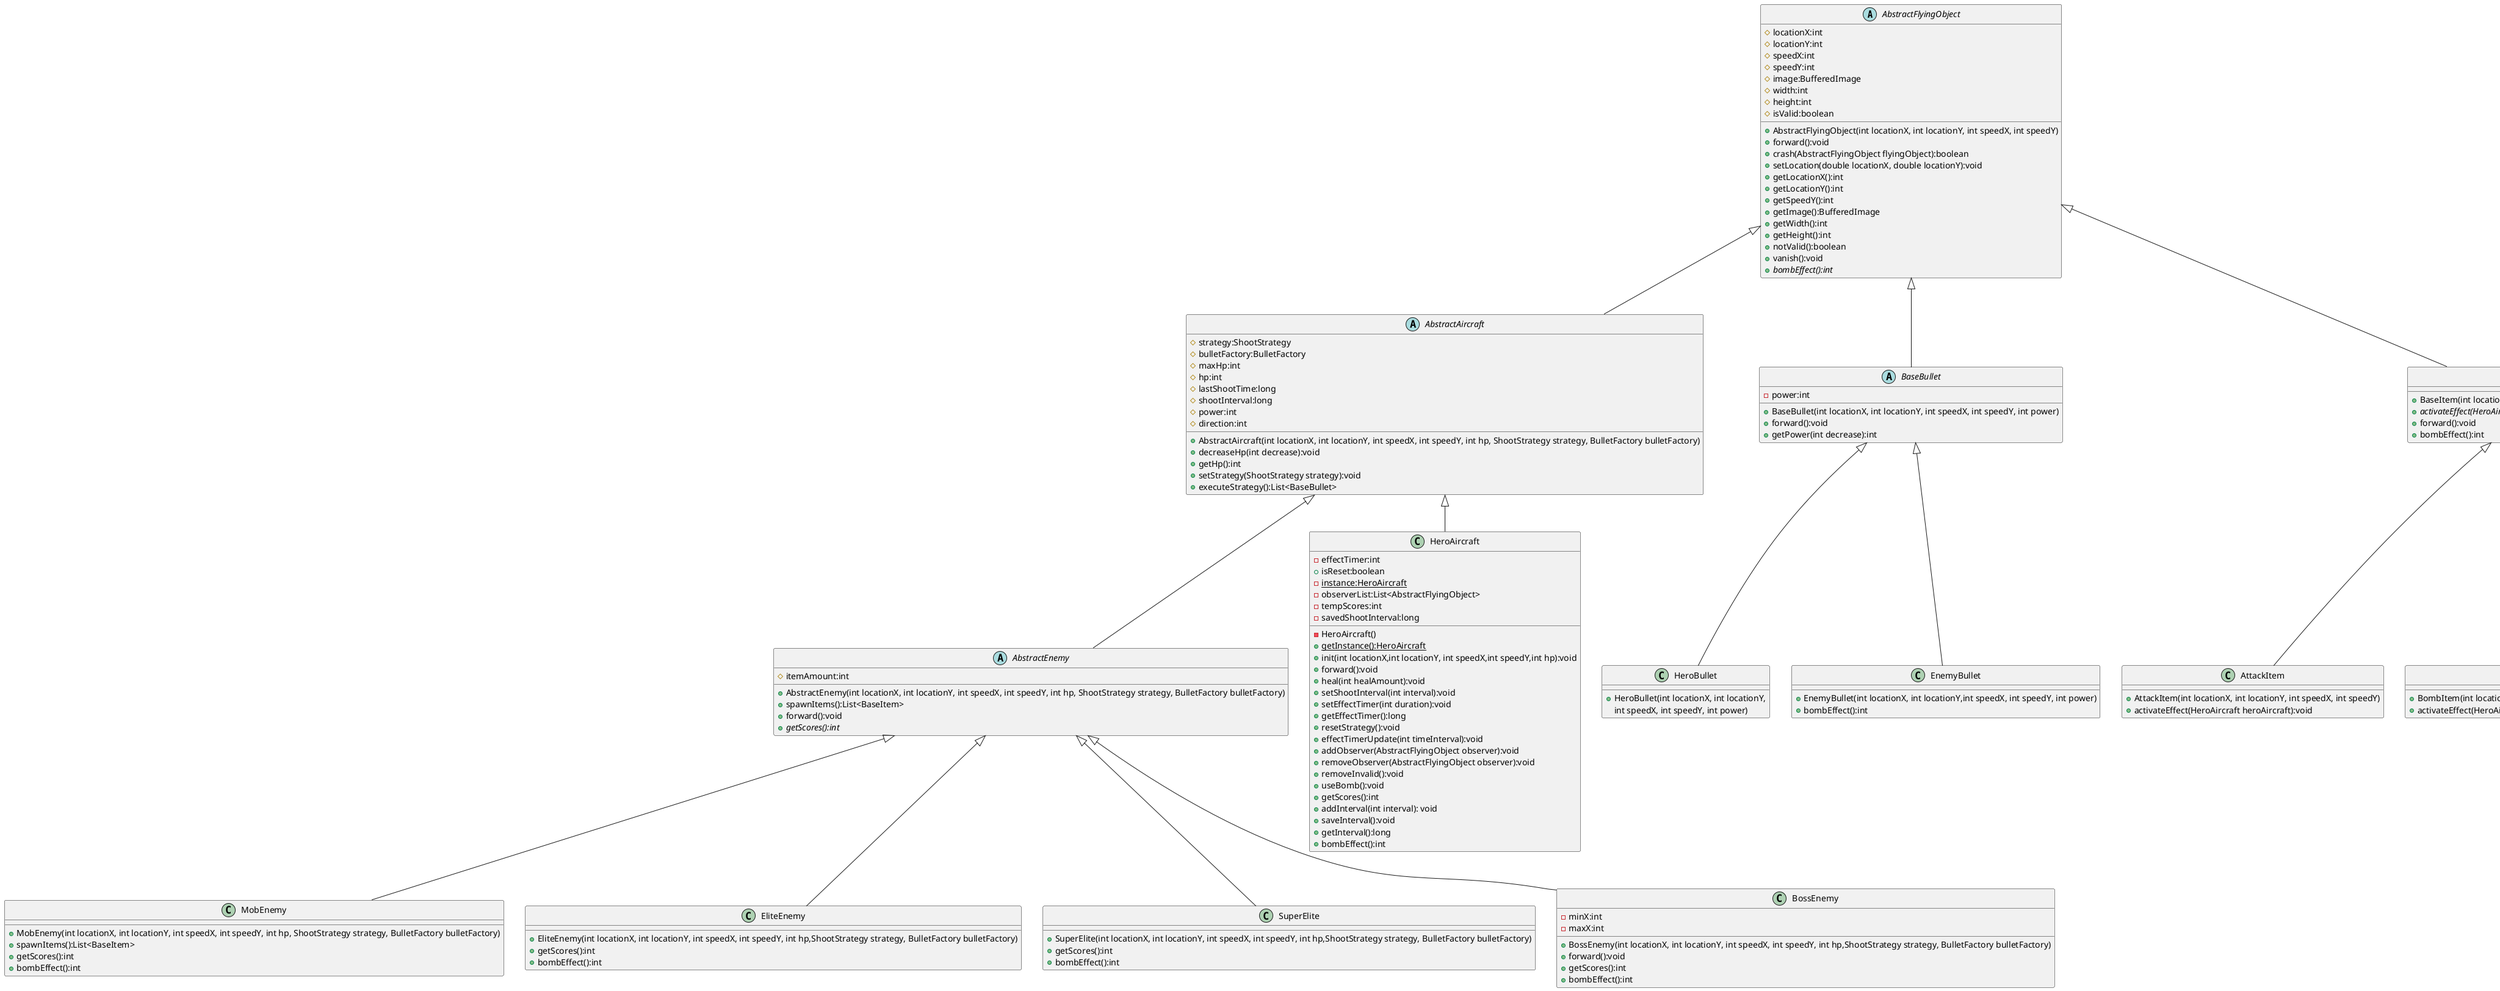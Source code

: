 @startuml
'https://plantuml.com/class-diagram

abstract class AbstractFlyingObject
{
    # locationX:int
    # locationY:int
    # speedX:int
    # speedY:int
    # image:BufferedImage
    # width:int
    # height:int
    # isValid:boolean

    + AbstractFlyingObject(int locationX, int locationY, int speedX, int speedY)
    + forward():void
    + crash(AbstractFlyingObject flyingObject):boolean
    + setLocation(double locationX, double locationY):void
    + getLocationX():int
    + getLocationY():int
    + getSpeedY():int
    + getImage():BufferedImage
    + getWidth():int
    + getHeight():int
    + notValid():boolean
    + vanish():void
    + {abstract}bombEffect():int

}

abstract class AbstractAircraft
{
    # strategy:ShootStrategy
    # bulletFactory:BulletFactory
	# maxHp:int
    # hp:int
    # lastShootTime:long
    # shootInterval:long
    # power:int
    # direction:int
    + AbstractAircraft(int locationX, int locationY, int speedX, int speedY, int hp, ShootStrategy strategy, BulletFactory bulletFactory)
    + decreaseHp(int decrease):void
    + getHp():int
    + setStrategy(ShootStrategy strategy):void
    + executeStrategy():List<BaseBullet>
 }
AbstractFlyingObject <|-- AbstractAircraft

abstract class AbstractEnemy
{
    # itemAmount:int
    + AbstractEnemy(int locationX, int locationY, int speedX, int speedY, int hp, ShootStrategy strategy, BulletFactory bulletFactory)
    + spawnItems():List<BaseItem>
    + forward():void
    + {abstract} getScores():int
 }
AbstractAircraft <|-- AbstractEnemy

class HeroAircraft {
  - effectTimer:int
  + isReset:boolean
  - {static}instance:HeroAircraft
  - observerList:List<AbstractFlyingObject>
  - tempScores:int
  - savedShootInterval:long
  - HeroAircraft()
  + {static} getInstance():HeroAircraft
  + init(int locationX,int locationY, int speedX,int speedY,int hp):void
  + forward():void
  + heal(int healAmount):void
  + setShootInterval(int interval):void
  + setEffectTimer(int duration):void
  + getEffectTimer():long
  + resetStrategy():void
  + effectTimerUpdate(int timeInterval):void
  + addObserver(AbstractFlyingObject observer):void
  + removeObserver(AbstractFlyingObject observer):void
  + removeInvalid():void
  + useBomb():void
  + getScores():int
  + addInterval(int interval): void
  + saveInterval():void
  + getInterval():long
  + bombEffect():int
}
AbstractAircraft <|-- HeroAircraft

class MobEnemy {
    + MobEnemy(int locationX, int locationY, int speedX, int speedY, int hp, ShootStrategy strategy, BulletFactory bulletFactory)
    + spawnItems():List<BaseItem>
    + getScores():int
    + bombEffect():int
}
AbstractEnemy <|-- MobEnemy

class EliteEnemy {
    + EliteEnemy(int locationX, int locationY, int speedX, int speedY, int hp,ShootStrategy strategy, BulletFactory bulletFactory)
    + getScores():int
    + bombEffect():int
}
AbstractEnemy <|-- EliteEnemy

class SuperElite {
    + SuperElite(int locationX, int locationY, int speedX, int speedY, int hp,ShootStrategy strategy, BulletFactory bulletFactory)
    + getScores():int
    + bombEffect():int
}
AbstractEnemy <|-- SuperElite

class BossEnemy {
    - minX:int
    - maxX:int
    + BossEnemy(int locationX, int locationY, int speedX, int speedY, int hp,ShootStrategy strategy, BulletFactory bulletFactory)
    + forward():void
    + getScores():int
    + bombEffect():int
}
AbstractEnemy <|-- BossEnemy

abstract class BaseBullet
{
    - power:int
    + BaseBullet(int locationX, int locationY, int speedX, int speedY, int power)
    + forward():void
	+ getPower(int decrease):int

}
AbstractFlyingObject <|-- BaseBullet

class HeroBullet {
    + HeroBullet(int locationX, int locationY,
     int speedX, int speedY, int power)
}
BaseBullet <|-- HeroBullet

class EnemyBullet {
    + EnemyBullet(int locationX, int locationY,int speedX, int speedY, int power)
    + bombEffect():int
}
BaseBullet <|-- EnemyBullet


abstract class BaseItem{
    + BaseItem(int locationX, int locationY, int speedX, int speedY)
    + {abstract}activateEffect(HeroAircraft heroAircraft):void
    + forward():void
    + bombEffect():int
}
AbstractFlyingObject <|-- BaseItem

class AttackItem {
    + AttackItem(int locationX, int locationY, int speedX, int speedY)
    + activateEffect(HeroAircraft heroAircraft):void
}
BaseItem <|-- AttackItem

class BombItem {
    + BombItem(int locationX, int locationY, int speedX, int speedY)
    + activateEffect(HeroAircraft heroAircraft):void
}

BaseItem <|-- BombItem

class HealthItem {
    + HealthItem(int locationX, int locationY, int speedX, int speedY)
    + activateEffect(HeroAircraft heroAircraft):void
}
BaseItem <|-- HealthItem

class BulletPlusItem {
    + BulletPlusItem(int locationX, int locationY, int speedX, int speedY)
    + activateEffect(HeroAircraft heroAircraft):void
}
BaseItem <|-- BulletPlusItem



@enduml